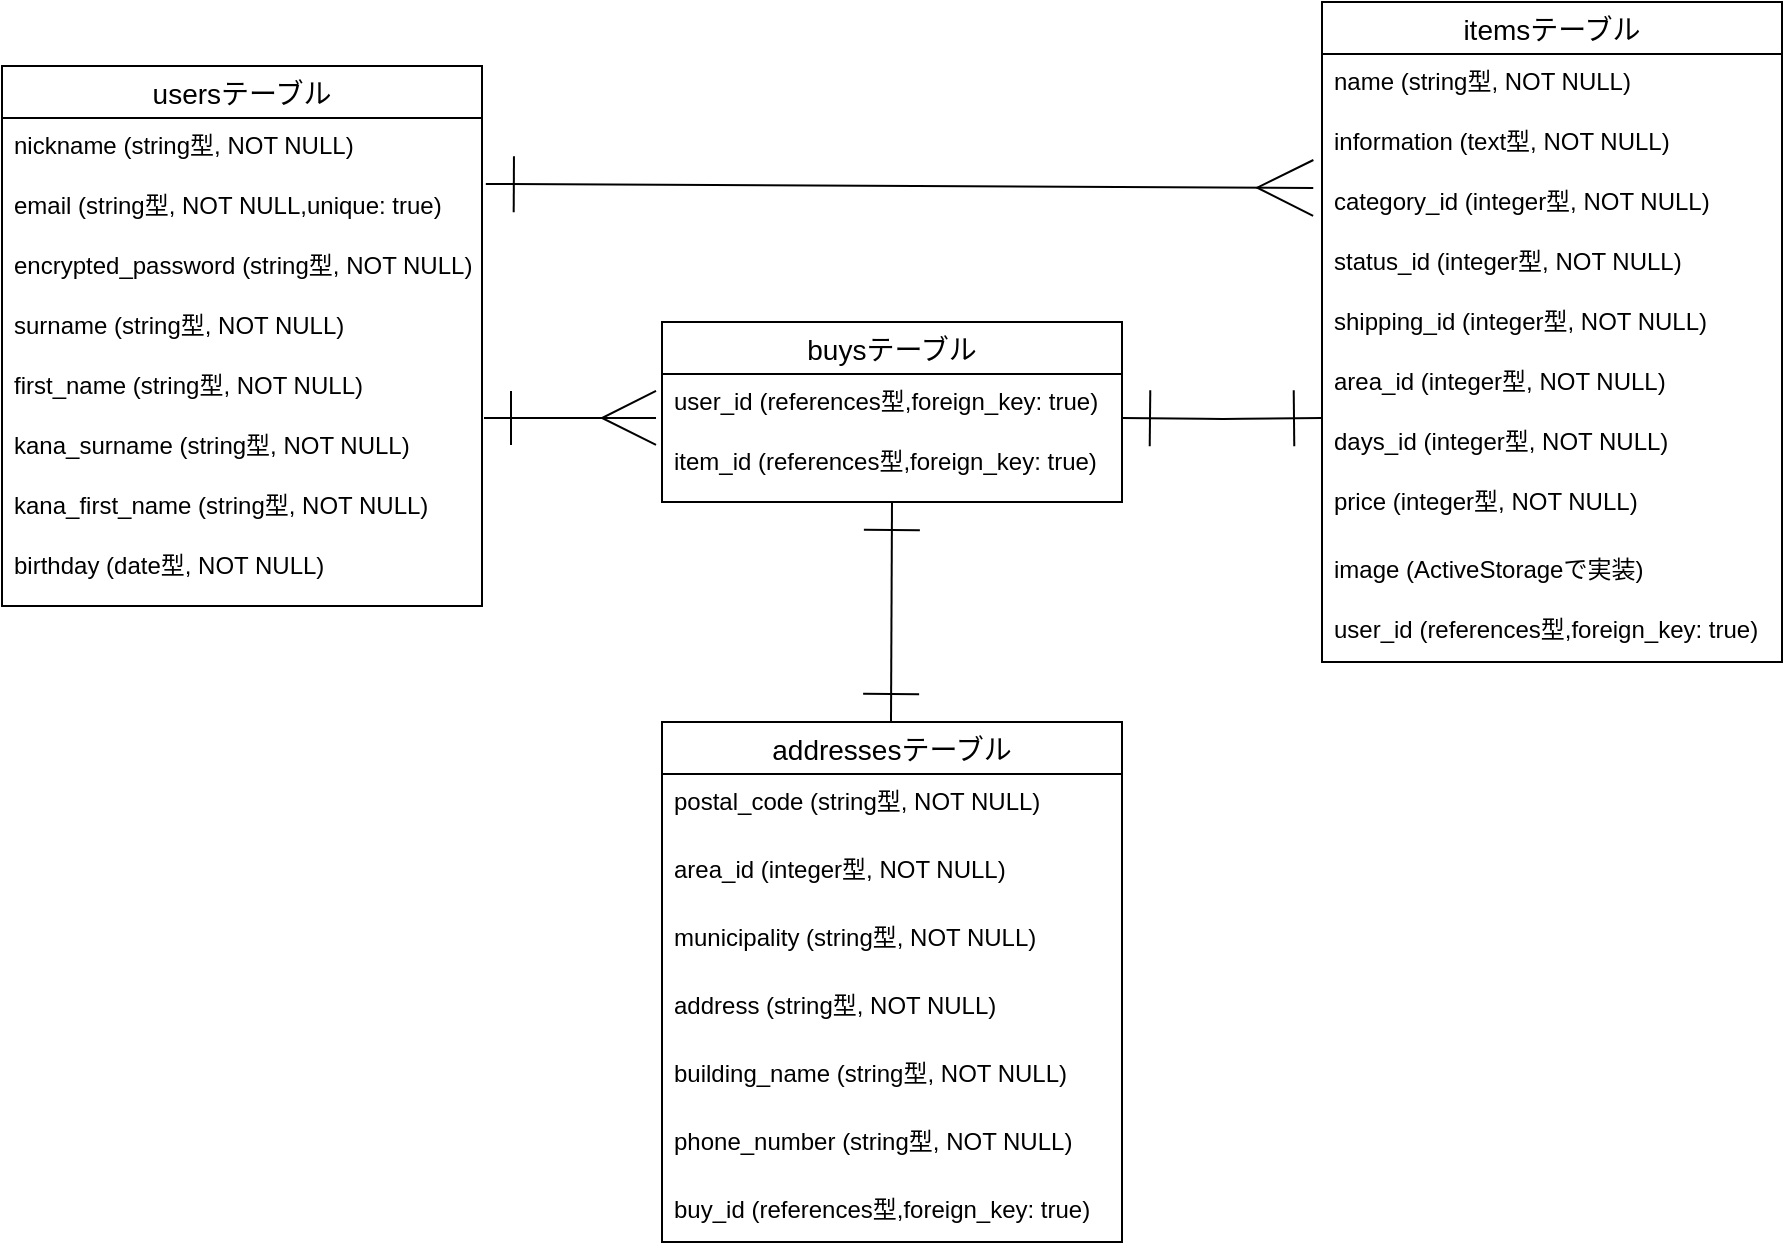 <mxfile>
    <diagram id="mZocw0sP2FYobTjbVjlg" name="ページ1">
        <mxGraphModel dx="1614" dy="680" grid="1" gridSize="10" guides="1" tooltips="1" connect="1" arrows="1" fold="1" page="1" pageScale="1" pageWidth="827" pageHeight="1169" math="0" shadow="0">
            <root>
                <mxCell id="0"/>
                <mxCell id="1" parent="0"/>
                <mxCell id="2" value="usersテーブル" style="swimlane;fontStyle=0;childLayout=stackLayout;horizontal=1;startSize=26;horizontalStack=0;resizeParent=1;resizeParentMax=0;resizeLast=0;collapsible=1;marginBottom=0;align=center;fontSize=14;" parent="1" vertex="1">
                    <mxGeometry x="-60" y="152" width="240" height="270" as="geometry">
                        <mxRectangle x="90" y="240" width="120" height="26" as="alternateBounds"/>
                    </mxGeometry>
                </mxCell>
                <mxCell id="3" value="nickname (string型, NOT NULL)&#10;&#10;&#10;" style="text;strokeColor=none;fillColor=none;spacingLeft=4;spacingRight=4;overflow=hidden;rotatable=0;points=[[0,0.5],[1,0.5]];portConstraint=eastwest;fontSize=12;" parent="2" vertex="1">
                    <mxGeometry y="26" width="240" height="30" as="geometry"/>
                </mxCell>
                <mxCell id="4" value="email (string型, NOT NULL,unique: true)" style="text;strokeColor=none;fillColor=none;spacingLeft=4;spacingRight=4;overflow=hidden;rotatable=0;points=[[0,0.5],[1,0.5]];portConstraint=eastwest;fontSize=12;" parent="2" vertex="1">
                    <mxGeometry y="56" width="240" height="30" as="geometry"/>
                </mxCell>
                <mxCell id="20" value="encrypted_password (string型, NOT NULL)" style="text;strokeColor=none;fillColor=none;spacingLeft=4;spacingRight=4;overflow=hidden;rotatable=0;points=[[0,0.5],[1,0.5]];portConstraint=eastwest;fontSize=12;" parent="2" vertex="1">
                    <mxGeometry y="86" width="240" height="30" as="geometry"/>
                </mxCell>
                <mxCell id="21" value="surname (string型, NOT NULL)" style="text;strokeColor=none;fillColor=none;spacingLeft=4;spacingRight=4;overflow=hidden;rotatable=0;points=[[0,0.5],[1,0.5]];portConstraint=eastwest;fontSize=12;" parent="2" vertex="1">
                    <mxGeometry y="116" width="240" height="30" as="geometry"/>
                </mxCell>
                <mxCell id="63" value="first_name (string型, NOT NULL)" style="text;strokeColor=none;fillColor=none;spacingLeft=4;spacingRight=4;overflow=hidden;rotatable=0;points=[[0,0.5],[1,0.5]];portConstraint=eastwest;fontSize=12;" vertex="1" parent="2">
                    <mxGeometry y="146" width="240" height="30" as="geometry"/>
                </mxCell>
                <mxCell id="62" value="kana_surname (string型, NOT NULL)" style="text;strokeColor=none;fillColor=none;spacingLeft=4;spacingRight=4;overflow=hidden;rotatable=0;points=[[0,0.5],[1,0.5]];portConstraint=eastwest;fontSize=12;" vertex="1" parent="2">
                    <mxGeometry y="176" width="240" height="30" as="geometry"/>
                </mxCell>
                <mxCell id="22" value="kana_first_name (string型, NOT NULL)" style="text;strokeColor=none;fillColor=none;spacingLeft=4;spacingRight=4;overflow=hidden;rotatable=0;points=[[0,0.5],[1,0.5]];portConstraint=eastwest;fontSize=12;" parent="2" vertex="1">
                    <mxGeometry y="206" width="240" height="30" as="geometry"/>
                </mxCell>
                <mxCell id="5" value="birthday (date型, NOT NULL)" style="text;strokeColor=none;fillColor=none;spacingLeft=4;spacingRight=4;overflow=hidden;rotatable=0;points=[[0,0.5],[1,0.5]];portConstraint=eastwest;fontSize=12;" parent="2" vertex="1">
                    <mxGeometry y="236" width="240" height="34" as="geometry"/>
                </mxCell>
                <mxCell id="6" value="itemsテーブル" style="swimlane;fontStyle=0;childLayout=stackLayout;horizontal=1;startSize=26;horizontalStack=0;resizeParent=1;resizeParentMax=0;resizeLast=0;collapsible=1;marginBottom=0;align=center;fontSize=14;" parent="1" vertex="1">
                    <mxGeometry x="600" y="120" width="230" height="330" as="geometry"/>
                </mxCell>
                <mxCell id="7" value="name (string型, NOT NULL)" style="text;strokeColor=none;fillColor=none;spacingLeft=4;spacingRight=4;overflow=hidden;rotatable=0;points=[[0,0.5],[1,0.5]];portConstraint=eastwest;fontSize=12;" parent="6" vertex="1">
                    <mxGeometry y="26" width="230" height="30" as="geometry"/>
                </mxCell>
                <mxCell id="8" value="information (text型, NOT NULL)&#10;&#10;" style="text;strokeColor=none;fillColor=none;spacingLeft=4;spacingRight=4;overflow=hidden;rotatable=0;points=[[0,0.5],[1,0.5]];portConstraint=eastwest;fontSize=12;" parent="6" vertex="1">
                    <mxGeometry y="56" width="230" height="30" as="geometry"/>
                </mxCell>
                <mxCell id="24" value="category_id (integer型, NOT NULL)" style="text;strokeColor=none;fillColor=none;spacingLeft=4;spacingRight=4;overflow=hidden;rotatable=0;points=[[0,0.5],[1,0.5]];portConstraint=eastwest;fontSize=12;" parent="6" vertex="1">
                    <mxGeometry y="86" width="230" height="30" as="geometry"/>
                </mxCell>
                <mxCell id="25" value="status_id (integer型, NOT NULL)" style="text;strokeColor=none;fillColor=none;spacingLeft=4;spacingRight=4;overflow=hidden;rotatable=0;points=[[0,0.5],[1,0.5]];portConstraint=eastwest;fontSize=12;" parent="6" vertex="1">
                    <mxGeometry y="116" width="230" height="30" as="geometry"/>
                </mxCell>
                <mxCell id="26" value="shipping_id (integer型, NOT NULL)" style="text;strokeColor=none;fillColor=none;spacingLeft=4;spacingRight=4;overflow=hidden;rotatable=0;points=[[0,0.5],[1,0.5]];portConstraint=eastwest;fontSize=12;" parent="6" vertex="1">
                    <mxGeometry y="146" width="230" height="30" as="geometry"/>
                </mxCell>
                <mxCell id="27" value="area_id (integer型, NOT NULL)" style="text;strokeColor=none;fillColor=none;spacingLeft=4;spacingRight=4;overflow=hidden;rotatable=0;points=[[0,0.5],[1,0.5]];portConstraint=eastwest;fontSize=12;" parent="6" vertex="1">
                    <mxGeometry y="176" width="230" height="30" as="geometry"/>
                </mxCell>
                <mxCell id="28" value="days_id (integer型, NOT NULL)" style="text;strokeColor=none;fillColor=none;spacingLeft=4;spacingRight=4;overflow=hidden;rotatable=0;points=[[0,0.5],[1,0.5]];portConstraint=eastwest;fontSize=12;" parent="6" vertex="1">
                    <mxGeometry y="206" width="230" height="30" as="geometry"/>
                </mxCell>
                <mxCell id="9" value="price (integer型, NOT NULL)" style="text;strokeColor=none;fillColor=none;spacingLeft=4;spacingRight=4;overflow=hidden;rotatable=0;points=[[0,0.5],[1,0.5]];portConstraint=eastwest;fontSize=12;" parent="6" vertex="1">
                    <mxGeometry y="236" width="230" height="34" as="geometry"/>
                </mxCell>
                <mxCell id="48" value="image (ActiveStorageで実装)" style="text;strokeColor=none;fillColor=none;spacingLeft=4;spacingRight=4;overflow=hidden;rotatable=0;points=[[0,0.5],[1,0.5]];portConstraint=eastwest;fontSize=12;" parent="6" vertex="1">
                    <mxGeometry y="270" width="230" height="30" as="geometry"/>
                </mxCell>
                <mxCell id="51" value="user_id (references型,foreign_key: true)" style="text;strokeColor=none;fillColor=none;spacingLeft=4;spacingRight=4;overflow=hidden;rotatable=0;points=[[0,0.5],[1,0.5]];portConstraint=eastwest;fontSize=12;" parent="6" vertex="1">
                    <mxGeometry y="300" width="230" height="30" as="geometry"/>
                </mxCell>
                <mxCell id="10" value="buysテーブル" style="swimlane;fontStyle=0;childLayout=stackLayout;horizontal=1;startSize=26;horizontalStack=0;resizeParent=1;resizeParentMax=0;resizeLast=0;collapsible=1;marginBottom=0;align=center;fontSize=14;" parent="1" vertex="1">
                    <mxGeometry x="270" y="280" width="230" height="90" as="geometry"/>
                </mxCell>
                <mxCell id="12" value="user_id (references型,foreign_key: true)" style="text;strokeColor=none;fillColor=none;spacingLeft=4;spacingRight=4;overflow=hidden;rotatable=0;points=[[0,0.5],[1,0.5]];portConstraint=eastwest;fontSize=12;" parent="10" vertex="1">
                    <mxGeometry y="26" width="230" height="30" as="geometry"/>
                </mxCell>
                <mxCell id="30" value="item_id (references型,foreign_key: true)" style="text;strokeColor=none;fillColor=none;spacingLeft=4;spacingRight=4;overflow=hidden;rotatable=0;points=[[0,0.5],[1,0.5]];portConstraint=eastwest;fontSize=12;" parent="10" vertex="1">
                    <mxGeometry y="56" width="230" height="34" as="geometry"/>
                </mxCell>
                <mxCell id="52" value="addressesテーブル" style="swimlane;fontStyle=0;childLayout=stackLayout;horizontal=1;startSize=26;horizontalStack=0;resizeParent=1;resizeParentMax=0;resizeLast=0;collapsible=1;marginBottom=0;align=center;fontSize=14;" vertex="1" parent="1">
                    <mxGeometry x="270" y="480" width="230" height="260" as="geometry"/>
                </mxCell>
                <mxCell id="31" value="postal_code (string型, NOT NULL)" style="text;strokeColor=none;fillColor=none;spacingLeft=4;spacingRight=4;overflow=hidden;rotatable=0;points=[[0,0.5],[1,0.5]];portConstraint=eastwest;fontSize=12;" parent="52" vertex="1">
                    <mxGeometry y="26" width="230" height="34" as="geometry"/>
                </mxCell>
                <mxCell id="32" value="area_id (integer型, NOT NULL)" style="text;strokeColor=none;fillColor=none;spacingLeft=4;spacingRight=4;overflow=hidden;rotatable=0;points=[[0,0.5],[1,0.5]];portConstraint=eastwest;fontSize=12;" parent="52" vertex="1">
                    <mxGeometry y="60" width="230" height="34" as="geometry"/>
                </mxCell>
                <mxCell id="34" value="municipality (string型, NOT NULL)" style="text;strokeColor=none;fillColor=none;spacingLeft=4;spacingRight=4;overflow=hidden;rotatable=0;points=[[0,0.5],[1,0.5]];portConstraint=eastwest;fontSize=12;" parent="52" vertex="1">
                    <mxGeometry y="94" width="230" height="34" as="geometry"/>
                </mxCell>
                <mxCell id="33" value="address (string型, NOT NULL)" style="text;strokeColor=none;fillColor=none;spacingLeft=4;spacingRight=4;overflow=hidden;rotatable=0;points=[[0,0.5],[1,0.5]];portConstraint=eastwest;fontSize=12;" parent="52" vertex="1">
                    <mxGeometry y="128" width="230" height="34" as="geometry"/>
                </mxCell>
                <mxCell id="35" value="building_name (string型, NOT NULL)" style="text;strokeColor=none;fillColor=none;spacingLeft=4;spacingRight=4;overflow=hidden;rotatable=0;points=[[0,0.5],[1,0.5]];portConstraint=eastwest;fontSize=12;" parent="52" vertex="1">
                    <mxGeometry y="162" width="230" height="34" as="geometry"/>
                </mxCell>
                <mxCell id="13" value="phone_number (string型, NOT NULL)" style="text;strokeColor=none;fillColor=none;spacingLeft=4;spacingRight=4;overflow=hidden;rotatable=0;points=[[0,0.5],[1,0.5]];portConstraint=eastwest;fontSize=12;" parent="52" vertex="1">
                    <mxGeometry y="196" width="230" height="34" as="geometry"/>
                </mxCell>
                <mxCell id="69" value="buy_id (references型,foreign_key: true)" style="text;strokeColor=none;fillColor=none;spacingLeft=4;spacingRight=4;overflow=hidden;rotatable=0;points=[[0,0.5],[1,0.5]];portConstraint=eastwest;fontSize=12;" vertex="1" parent="52">
                    <mxGeometry y="230" width="230" height="30" as="geometry"/>
                </mxCell>
                <mxCell id="58" value="" style="fontSize=12;html=1;endArrow=ERone;startArrow=ERone;startSize=26;endSize=26;startFill=0;endFill=0;edgeStyle=orthogonalEdgeStyle;entryX=0;entryY=0.067;entryDx=0;entryDy=0;entryPerimeter=0;" edge="1" parent="1" target="28">
                    <mxGeometry width="100" height="100" relative="1" as="geometry">
                        <mxPoint x="500" y="328" as="sourcePoint"/>
                        <mxPoint x="670" y="470" as="targetPoint"/>
                    </mxGeometry>
                </mxCell>
                <mxCell id="66" value="" style="fontSize=12;html=1;endArrow=ERmany;startSize=26;endSize=26;startArrow=ERone;startFill=0;entryX=-0.019;entryY=0.233;entryDx=0;entryDy=0;entryPerimeter=0;exitX=1.008;exitY=0.1;exitDx=0;exitDy=0;exitPerimeter=0;" edge="1" parent="1" source="4" target="24">
                    <mxGeometry width="100" height="100" relative="1" as="geometry">
                        <mxPoint x="294" y="212" as="sourcePoint"/>
                        <mxPoint x="414" y="140" as="targetPoint"/>
                    </mxGeometry>
                </mxCell>
                <mxCell id="67" value="" style="fontSize=12;html=1;endArrow=ERmany;endSize=25;endFill=0;startArrow=ERone;startFill=0;startSize=25;entryX=-0.013;entryY=0.733;entryDx=0;entryDy=0;entryPerimeter=0;" edge="1" parent="1" target="12">
                    <mxGeometry width="100" height="100" relative="1" as="geometry">
                        <mxPoint x="181" y="328" as="sourcePoint"/>
                        <mxPoint x="260" y="330" as="targetPoint"/>
                        <Array as="points"/>
                    </mxGeometry>
                </mxCell>
                <mxCell id="70" value="" style="fontSize=12;html=1;endArrow=ERone;startArrow=ERone;startSize=26;endSize=26;endFill=0;startFill=0;" edge="1" parent="1">
                    <mxGeometry width="100" height="100" relative="1" as="geometry">
                        <mxPoint x="384.5" y="480" as="sourcePoint"/>
                        <mxPoint x="385" y="370" as="targetPoint"/>
                    </mxGeometry>
                </mxCell>
            </root>
        </mxGraphModel>
    </diagram>
</mxfile>